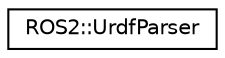 digraph "Graphical Class Hierarchy"
{
 // LATEX_PDF_SIZE
  edge [fontname="Helvetica",fontsize="10",labelfontname="Helvetica",labelfontsize="10"];
  node [fontname="Helvetica",fontsize="10",shape=record];
  rankdir="LR";
  Node0 [label="ROS2::UrdfParser",height=0.2,width=0.4,color="black", fillcolor="white", style="filled",URL="$class_r_o_s2_1_1_urdf_parser.html",tooltip="Class for parsing URDF data."];
}
